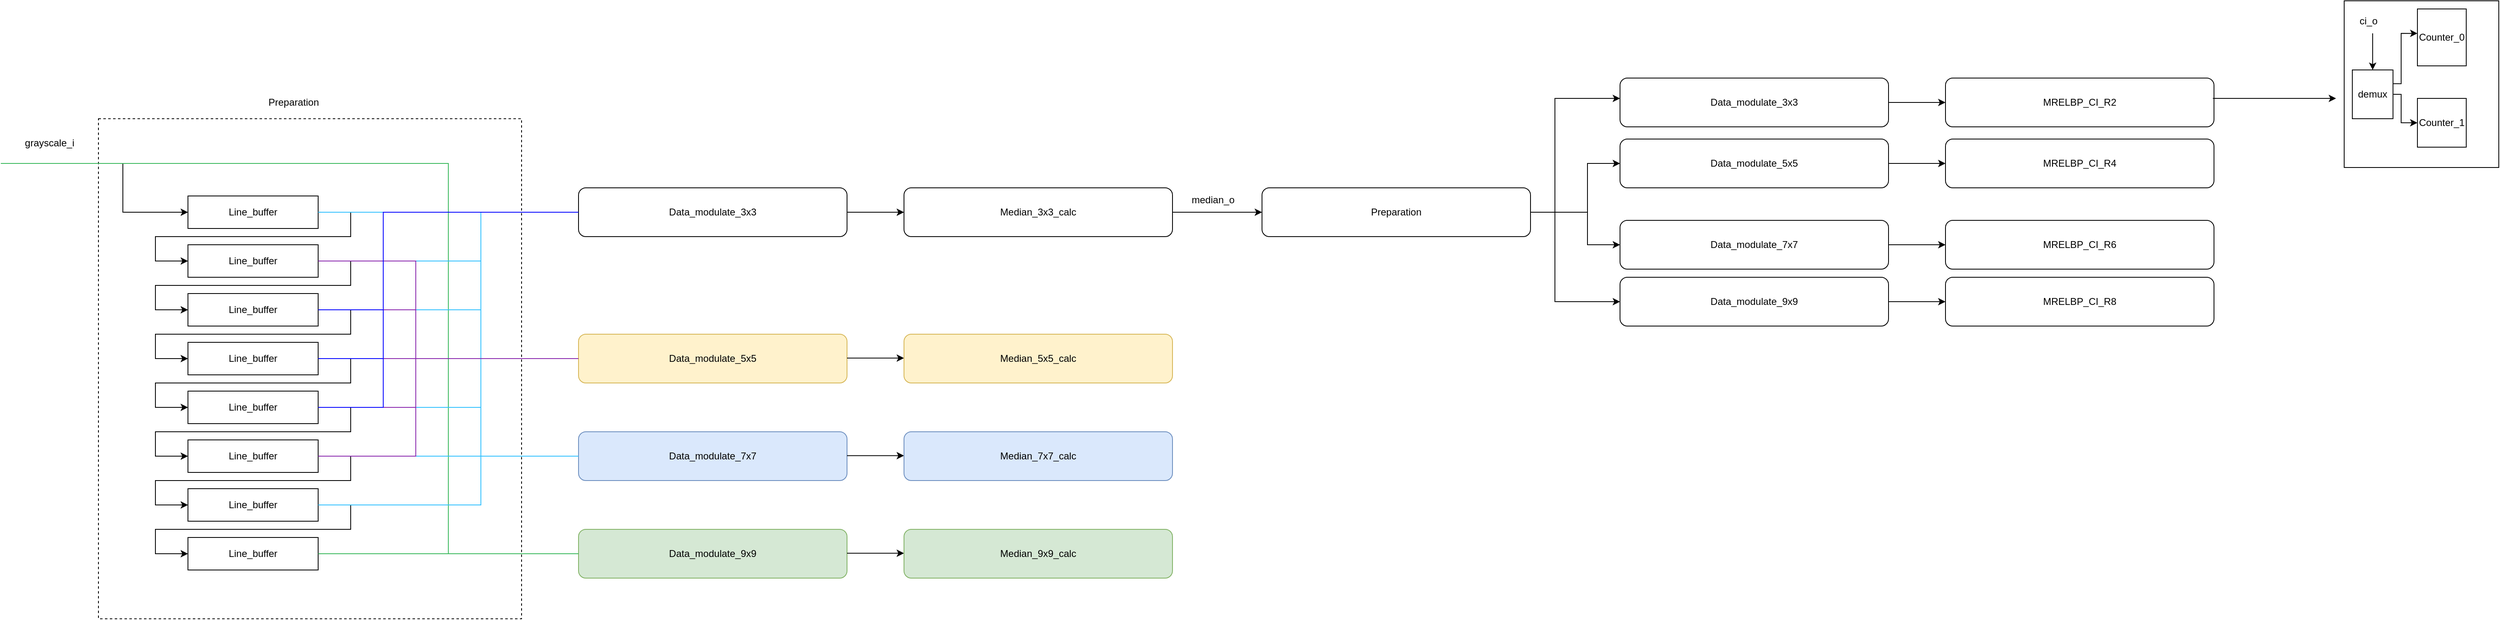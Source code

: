 <mxfile version="25.0.1">
  <diagram id="WNxnk0LURHfRbP0s7R7I" name="Page-1">
    <mxGraphModel dx="1687" dy="878" grid="1" gridSize="10" guides="1" tooltips="1" connect="1" arrows="1" fold="1" page="1" pageScale="1" pageWidth="850" pageHeight="1100" math="0" shadow="0">
      <root>
        <mxCell id="0" />
        <mxCell id="1" parent="0" />
        <mxCell id="juTCT_LNaGas9HXw3iLE-25" value="" style="rounded=0;whiteSpace=wrap;html=1;" vertex="1" parent="1">
          <mxGeometry x="2890" y="760" width="190" height="205" as="geometry" />
        </mxCell>
        <mxCell id="GmcOGzXTu3tJZgcI8re--47" value="" style="rounded=0;whiteSpace=wrap;html=1;dashed=1;" parent="1" vertex="1">
          <mxGeometry x="130" y="905" width="520" height="615" as="geometry" />
        </mxCell>
        <mxCell id="GmcOGzXTu3tJZgcI8re--1" value="grayscale_i" style="text;html=1;align=center;verticalAlign=middle;whiteSpace=wrap;rounded=0;" parent="1" vertex="1">
          <mxGeometry x="40" y="920" width="60" height="30" as="geometry" />
        </mxCell>
        <mxCell id="GmcOGzXTu3tJZgcI8re--2" value="Line_buffer" style="rounded=0;whiteSpace=wrap;html=1;" parent="1" vertex="1">
          <mxGeometry x="240" y="1000" width="160" height="40" as="geometry" />
        </mxCell>
        <mxCell id="GmcOGzXTu3tJZgcI8re--3" value="Line_buffer" style="rounded=0;whiteSpace=wrap;html=1;" parent="1" vertex="1">
          <mxGeometry x="240" y="1060" width="160" height="40" as="geometry" />
        </mxCell>
        <mxCell id="GmcOGzXTu3tJZgcI8re--4" value="Line_buffer" style="rounded=0;whiteSpace=wrap;html=1;" parent="1" vertex="1">
          <mxGeometry x="240" y="1120" width="160" height="40" as="geometry" />
        </mxCell>
        <mxCell id="GmcOGzXTu3tJZgcI8re--5" value="Line_buffer" style="rounded=0;whiteSpace=wrap;html=1;" parent="1" vertex="1">
          <mxGeometry x="240" y="1180" width="160" height="40" as="geometry" />
        </mxCell>
        <mxCell id="GmcOGzXTu3tJZgcI8re--6" value="Line_buffer" style="rounded=0;whiteSpace=wrap;html=1;" parent="1" vertex="1">
          <mxGeometry x="240" y="1240" width="160" height="40" as="geometry" />
        </mxCell>
        <mxCell id="GmcOGzXTu3tJZgcI8re--7" value="Line_buffer" style="rounded=0;whiteSpace=wrap;html=1;" parent="1" vertex="1">
          <mxGeometry x="240" y="1300" width="160" height="40" as="geometry" />
        </mxCell>
        <mxCell id="GmcOGzXTu3tJZgcI8re--8" value="Line_buffer" style="rounded=0;whiteSpace=wrap;html=1;" parent="1" vertex="1">
          <mxGeometry x="240" y="1360" width="160" height="40" as="geometry" />
        </mxCell>
        <mxCell id="GmcOGzXTu3tJZgcI8re--9" value="Line_buffer" style="rounded=0;whiteSpace=wrap;html=1;" parent="1" vertex="1">
          <mxGeometry x="240" y="1420" width="160" height="40" as="geometry" />
        </mxCell>
        <mxCell id="GmcOGzXTu3tJZgcI8re--10" value="" style="endArrow=classic;html=1;rounded=0;entryX=0;entryY=0.5;entryDx=0;entryDy=0;" parent="1" target="GmcOGzXTu3tJZgcI8re--2" edge="1">
          <mxGeometry width="50" height="50" relative="1" as="geometry">
            <mxPoint x="160" y="960" as="sourcePoint" />
            <mxPoint x="220" y="990" as="targetPoint" />
            <Array as="points">
              <mxPoint x="160" y="1020" />
            </Array>
          </mxGeometry>
        </mxCell>
        <mxCell id="GmcOGzXTu3tJZgcI8re--11" value="" style="endArrow=classic;html=1;rounded=0;exitX=1;exitY=0.5;exitDx=0;exitDy=0;entryX=0;entryY=0.5;entryDx=0;entryDy=0;" parent="1" source="GmcOGzXTu3tJZgcI8re--2" target="GmcOGzXTu3tJZgcI8re--3" edge="1">
          <mxGeometry width="50" height="50" relative="1" as="geometry">
            <mxPoint x="400" y="1060" as="sourcePoint" />
            <mxPoint x="450" y="1010" as="targetPoint" />
            <Array as="points">
              <mxPoint x="440" y="1020" />
              <mxPoint x="440" y="1050" />
              <mxPoint x="200" y="1050" />
              <mxPoint x="200" y="1080" />
            </Array>
          </mxGeometry>
        </mxCell>
        <mxCell id="GmcOGzXTu3tJZgcI8re--12" value="" style="endArrow=classic;html=1;rounded=0;exitX=1;exitY=0.5;exitDx=0;exitDy=0;entryX=0;entryY=0.5;entryDx=0;entryDy=0;" parent="1" source="GmcOGzXTu3tJZgcI8re--3" target="GmcOGzXTu3tJZgcI8re--4" edge="1">
          <mxGeometry width="50" height="50" relative="1" as="geometry">
            <mxPoint x="400" y="1130" as="sourcePoint" />
            <mxPoint x="450" y="1080" as="targetPoint" />
            <Array as="points">
              <mxPoint x="440" y="1080" />
              <mxPoint x="440" y="1110" />
              <mxPoint x="200" y="1110" />
              <mxPoint x="200" y="1140" />
            </Array>
          </mxGeometry>
        </mxCell>
        <mxCell id="GmcOGzXTu3tJZgcI8re--13" value="" style="endArrow=classic;html=1;rounded=0;exitX=1;exitY=0.5;exitDx=0;exitDy=0;entryX=0;entryY=0.5;entryDx=0;entryDy=0;" parent="1" edge="1">
          <mxGeometry width="50" height="50" relative="1" as="geometry">
            <mxPoint x="400" y="1140" as="sourcePoint" />
            <mxPoint x="240" y="1200" as="targetPoint" />
            <Array as="points">
              <mxPoint x="440" y="1140" />
              <mxPoint x="440" y="1170" />
              <mxPoint x="200" y="1170" />
              <mxPoint x="200" y="1200" />
            </Array>
          </mxGeometry>
        </mxCell>
        <mxCell id="GmcOGzXTu3tJZgcI8re--14" value="" style="endArrow=classic;html=1;rounded=0;exitX=1;exitY=0.5;exitDx=0;exitDy=0;entryX=0;entryY=0.5;entryDx=0;entryDy=0;" parent="1" edge="1">
          <mxGeometry width="50" height="50" relative="1" as="geometry">
            <mxPoint x="400" y="1200" as="sourcePoint" />
            <mxPoint x="240" y="1260" as="targetPoint" />
            <Array as="points">
              <mxPoint x="440" y="1200" />
              <mxPoint x="440" y="1230" />
              <mxPoint x="200" y="1230" />
              <mxPoint x="200" y="1260" />
            </Array>
          </mxGeometry>
        </mxCell>
        <mxCell id="GmcOGzXTu3tJZgcI8re--15" value="" style="endArrow=classic;html=1;rounded=0;exitX=1;exitY=0.5;exitDx=0;exitDy=0;entryX=0;entryY=0.5;entryDx=0;entryDy=0;" parent="1" edge="1">
          <mxGeometry width="50" height="50" relative="1" as="geometry">
            <mxPoint x="400" y="1260" as="sourcePoint" />
            <mxPoint x="240" y="1320" as="targetPoint" />
            <Array as="points">
              <mxPoint x="440" y="1260" />
              <mxPoint x="440" y="1290" />
              <mxPoint x="200" y="1290" />
              <mxPoint x="200" y="1320" />
            </Array>
          </mxGeometry>
        </mxCell>
        <mxCell id="GmcOGzXTu3tJZgcI8re--16" value="" style="endArrow=classic;html=1;rounded=0;exitX=1;exitY=0.5;exitDx=0;exitDy=0;entryX=0;entryY=0.5;entryDx=0;entryDy=0;" parent="1" edge="1">
          <mxGeometry width="50" height="50" relative="1" as="geometry">
            <mxPoint x="400" y="1320" as="sourcePoint" />
            <mxPoint x="240" y="1380" as="targetPoint" />
            <Array as="points">
              <mxPoint x="440" y="1320" />
              <mxPoint x="440" y="1350" />
              <mxPoint x="200" y="1350" />
              <mxPoint x="200" y="1380" />
            </Array>
          </mxGeometry>
        </mxCell>
        <mxCell id="GmcOGzXTu3tJZgcI8re--17" value="" style="endArrow=classic;html=1;rounded=0;exitX=1;exitY=0.5;exitDx=0;exitDy=0;entryX=0;entryY=0.5;entryDx=0;entryDy=0;" parent="1" edge="1">
          <mxGeometry width="50" height="50" relative="1" as="geometry">
            <mxPoint x="400" y="1380" as="sourcePoint" />
            <mxPoint x="240" y="1440" as="targetPoint" />
            <Array as="points">
              <mxPoint x="440" y="1380" />
              <mxPoint x="440" y="1410" />
              <mxPoint x="200" y="1410" />
              <mxPoint x="200" y="1440" />
            </Array>
          </mxGeometry>
        </mxCell>
        <mxCell id="GmcOGzXTu3tJZgcI8re--18" value="Data_modulate_3x3" style="rounded=1;whiteSpace=wrap;html=1;" parent="1" vertex="1">
          <mxGeometry x="720" y="990" width="330" height="60" as="geometry" />
        </mxCell>
        <mxCell id="GmcOGzXTu3tJZgcI8re--19" value="Data_modulate_5x5" style="rounded=1;whiteSpace=wrap;html=1;fillColor=#fff2cc;strokeColor=#d6b656;" parent="1" vertex="1">
          <mxGeometry x="720" y="1170" width="330" height="60" as="geometry" />
        </mxCell>
        <mxCell id="GmcOGzXTu3tJZgcI8re--20" value="Data_modulate_7x7" style="rounded=1;whiteSpace=wrap;html=1;fillColor=#dae8fc;strokeColor=#6c8ebf;" parent="1" vertex="1">
          <mxGeometry x="720" y="1290" width="330" height="60" as="geometry" />
        </mxCell>
        <mxCell id="GmcOGzXTu3tJZgcI8re--21" value="Data_modulate_9x9" style="rounded=1;whiteSpace=wrap;html=1;fillColor=#d5e8d4;strokeColor=#82b366;" parent="1" vertex="1">
          <mxGeometry x="720" y="1410" width="330" height="60" as="geometry" />
        </mxCell>
        <mxCell id="GmcOGzXTu3tJZgcI8re--22" value="" style="endArrow=none;html=1;rounded=0;entryX=0;entryY=0.5;entryDx=0;entryDy=0;exitX=1;exitY=0.5;exitDx=0;exitDy=0;fillColor=#f8cecc;strokeColor=#39B85B;" parent="1" source="GmcOGzXTu3tJZgcI8re--9" target="GmcOGzXTu3tJZgcI8re--21" edge="1">
          <mxGeometry width="50" height="50" relative="1" as="geometry">
            <mxPoint x="520" y="1380" as="sourcePoint" />
            <mxPoint x="570" y="1330" as="targetPoint" />
          </mxGeometry>
        </mxCell>
        <mxCell id="GmcOGzXTu3tJZgcI8re--23" value="" style="endArrow=none;html=1;rounded=0;entryX=1;entryY=0.5;entryDx=0;entryDy=0;fillColor=#f8cecc;strokeColor=#39B85B;" parent="1" target="GmcOGzXTu3tJZgcI8re--8" edge="1">
          <mxGeometry width="50" height="50" relative="1" as="geometry">
            <mxPoint x="560" y="1440" as="sourcePoint" />
            <mxPoint x="610" y="1330" as="targetPoint" />
            <Array as="points">
              <mxPoint x="560" y="1380" />
            </Array>
          </mxGeometry>
        </mxCell>
        <mxCell id="GmcOGzXTu3tJZgcI8re--24" value="" style="endArrow=none;html=1;rounded=0;entryX=1;entryY=0.5;entryDx=0;entryDy=0;fillColor=#f8cecc;strokeColor=#39B85B;" parent="1" target="GmcOGzXTu3tJZgcI8re--7" edge="1">
          <mxGeometry width="50" height="50" relative="1" as="geometry">
            <mxPoint x="560" y="1440" as="sourcePoint" />
            <mxPoint x="400" y="1380" as="targetPoint" />
            <Array as="points">
              <mxPoint x="560" y="1320" />
            </Array>
          </mxGeometry>
        </mxCell>
        <mxCell id="GmcOGzXTu3tJZgcI8re--25" value="" style="endArrow=none;html=1;rounded=0;entryX=1;entryY=0.5;entryDx=0;entryDy=0;fillColor=#f8cecc;strokeColor=#39B85B;" parent="1" target="GmcOGzXTu3tJZgcI8re--6" edge="1">
          <mxGeometry width="50" height="50" relative="1" as="geometry">
            <mxPoint x="560" y="1440" as="sourcePoint" />
            <mxPoint x="400" y="1320" as="targetPoint" />
            <Array as="points">
              <mxPoint x="560" y="1260" />
            </Array>
          </mxGeometry>
        </mxCell>
        <mxCell id="GmcOGzXTu3tJZgcI8re--26" value="" style="endArrow=none;html=1;rounded=0;entryX=1;entryY=0.5;entryDx=0;entryDy=0;fillColor=#f8cecc;strokeColor=#39B85B;" parent="1" target="GmcOGzXTu3tJZgcI8re--5" edge="1">
          <mxGeometry width="50" height="50" relative="1" as="geometry">
            <mxPoint x="560" y="1440" as="sourcePoint" />
            <mxPoint x="400" y="1260" as="targetPoint" />
            <Array as="points">
              <mxPoint x="560" y="1200" />
            </Array>
          </mxGeometry>
        </mxCell>
        <mxCell id="GmcOGzXTu3tJZgcI8re--27" value="" style="endArrow=none;html=1;rounded=0;entryX=1;entryY=0.5;entryDx=0;entryDy=0;fillColor=#f8cecc;strokeColor=#39B85B;" parent="1" target="GmcOGzXTu3tJZgcI8re--4" edge="1">
          <mxGeometry width="50" height="50" relative="1" as="geometry">
            <mxPoint x="560" y="1440" as="sourcePoint" />
            <mxPoint x="400" y="1200" as="targetPoint" />
            <Array as="points">
              <mxPoint x="560" y="1140" />
            </Array>
          </mxGeometry>
        </mxCell>
        <mxCell id="GmcOGzXTu3tJZgcI8re--28" value="" style="endArrow=none;html=1;rounded=0;entryX=1;entryY=0.5;entryDx=0;entryDy=0;fillColor=#f8cecc;strokeColor=#39B85B;" parent="1" target="GmcOGzXTu3tJZgcI8re--3" edge="1">
          <mxGeometry width="50" height="50" relative="1" as="geometry">
            <mxPoint x="560" y="1440" as="sourcePoint" />
            <mxPoint x="400" y="1140" as="targetPoint" />
            <Array as="points">
              <mxPoint x="560" y="1080" />
            </Array>
          </mxGeometry>
        </mxCell>
        <mxCell id="GmcOGzXTu3tJZgcI8re--29" value="" style="endArrow=none;html=1;rounded=0;entryX=1;entryY=0.5;entryDx=0;entryDy=0;fillColor=#f8cecc;strokeColor=#39B85B;" parent="1" target="GmcOGzXTu3tJZgcI8re--2" edge="1">
          <mxGeometry width="50" height="50" relative="1" as="geometry">
            <mxPoint x="560" y="1440" as="sourcePoint" />
            <mxPoint x="400" y="1080" as="targetPoint" />
            <Array as="points">
              <mxPoint x="560" y="1020" />
            </Array>
          </mxGeometry>
        </mxCell>
        <mxCell id="GmcOGzXTu3tJZgcI8re--30" value="" style="endArrow=none;html=1;rounded=0;fillColor=#f8cecc;strokeColor=#39B85B;" parent="1" edge="1">
          <mxGeometry width="50" height="50" relative="1" as="geometry">
            <mxPoint x="560" y="1440" as="sourcePoint" />
            <mxPoint x="10" y="960" as="targetPoint" />
            <Array as="points">
              <mxPoint x="560" y="960" />
            </Array>
          </mxGeometry>
        </mxCell>
        <mxCell id="GmcOGzXTu3tJZgcI8re--31" value="" style="endArrow=none;html=1;rounded=0;exitX=1;exitY=0.5;exitDx=0;exitDy=0;entryX=0;entryY=0.5;entryDx=0;entryDy=0;strokeColor=#2EC0FF;" parent="1" source="GmcOGzXTu3tJZgcI8re--8" target="GmcOGzXTu3tJZgcI8re--20" edge="1">
          <mxGeometry width="50" height="50" relative="1" as="geometry">
            <mxPoint x="670" y="1360" as="sourcePoint" />
            <mxPoint x="720" y="1310" as="targetPoint" />
            <Array as="points">
              <mxPoint x="600" y="1380" />
              <mxPoint x="600" y="1320" />
            </Array>
          </mxGeometry>
        </mxCell>
        <mxCell id="GmcOGzXTu3tJZgcI8re--32" value="" style="endArrow=none;html=1;rounded=0;exitX=1;exitY=0.5;exitDx=0;exitDy=0;entryX=0;entryY=0.5;entryDx=0;entryDy=0;strokeColor=#2EC0FF;" parent="1" source="GmcOGzXTu3tJZgcI8re--7" target="GmcOGzXTu3tJZgcI8re--20" edge="1">
          <mxGeometry width="50" height="50" relative="1" as="geometry">
            <mxPoint x="590" y="1310" as="sourcePoint" />
            <mxPoint x="640" y="1260" as="targetPoint" />
          </mxGeometry>
        </mxCell>
        <mxCell id="GmcOGzXTu3tJZgcI8re--33" value="" style="endArrow=none;html=1;rounded=0;exitX=1;exitY=0.5;exitDx=0;exitDy=0;entryX=0;entryY=0.5;entryDx=0;entryDy=0;strokeColor=#2EC0FF;" parent="1" source="GmcOGzXTu3tJZgcI8re--6" target="GmcOGzXTu3tJZgcI8re--20" edge="1">
          <mxGeometry width="50" height="50" relative="1" as="geometry">
            <mxPoint x="620" y="1280" as="sourcePoint" />
            <mxPoint x="670" y="1230" as="targetPoint" />
            <Array as="points">
              <mxPoint x="600" y="1260" />
              <mxPoint x="600" y="1320" />
            </Array>
          </mxGeometry>
        </mxCell>
        <mxCell id="GmcOGzXTu3tJZgcI8re--34" value="" style="endArrow=none;html=1;rounded=0;exitX=1;exitY=0.5;exitDx=0;exitDy=0;entryX=0;entryY=0.5;entryDx=0;entryDy=0;strokeColor=#2EC0FF;" parent="1" source="GmcOGzXTu3tJZgcI8re--5" edge="1">
          <mxGeometry width="50" height="50" relative="1" as="geometry">
            <mxPoint x="400" y="1260" as="sourcePoint" />
            <mxPoint x="720" y="1320" as="targetPoint" />
            <Array as="points">
              <mxPoint x="600" y="1200" />
              <mxPoint x="600" y="1320" />
            </Array>
          </mxGeometry>
        </mxCell>
        <mxCell id="GmcOGzXTu3tJZgcI8re--35" value="" style="endArrow=none;html=1;rounded=0;exitX=1;exitY=0.5;exitDx=0;exitDy=0;entryX=0;entryY=0.5;entryDx=0;entryDy=0;strokeColor=#2EC0FF;" parent="1" source="GmcOGzXTu3tJZgcI8re--4" edge="1">
          <mxGeometry width="50" height="50" relative="1" as="geometry">
            <mxPoint x="400" y="1200" as="sourcePoint" />
            <mxPoint x="720" y="1320" as="targetPoint" />
            <Array as="points">
              <mxPoint x="600" y="1140" />
              <mxPoint x="600" y="1320" />
            </Array>
          </mxGeometry>
        </mxCell>
        <mxCell id="GmcOGzXTu3tJZgcI8re--36" value="" style="endArrow=none;html=1;rounded=0;entryX=0;entryY=0.5;entryDx=0;entryDy=0;exitX=1;exitY=0.5;exitDx=0;exitDy=0;strokeColor=#2EC0FF;" parent="1" source="GmcOGzXTu3tJZgcI8re--3" edge="1">
          <mxGeometry width="50" height="50" relative="1" as="geometry">
            <mxPoint x="410" y="1080" as="sourcePoint" />
            <mxPoint x="720" y="1320" as="targetPoint" />
            <Array as="points">
              <mxPoint x="600" y="1080" />
              <mxPoint x="600" y="1320" />
            </Array>
          </mxGeometry>
        </mxCell>
        <mxCell id="GmcOGzXTu3tJZgcI8re--37" value="" style="endArrow=none;html=1;rounded=0;entryX=0;entryY=0.5;entryDx=0;entryDy=0;exitX=1;exitY=0.5;exitDx=0;exitDy=0;strokeColor=#2EC0FF;" parent="1" source="GmcOGzXTu3tJZgcI8re--2" edge="1">
          <mxGeometry width="50" height="50" relative="1" as="geometry">
            <mxPoint x="400" y="1080" as="sourcePoint" />
            <mxPoint x="720" y="1320" as="targetPoint" />
            <Array as="points">
              <mxPoint x="600" y="1020" />
              <mxPoint x="600" y="1320" />
            </Array>
          </mxGeometry>
        </mxCell>
        <mxCell id="GmcOGzXTu3tJZgcI8re--38" value="" style="endArrow=none;html=1;rounded=0;entryX=0;entryY=0.5;entryDx=0;entryDy=0;exitX=1;exitY=0.5;exitDx=0;exitDy=0;strokeColor=#8825ad;" parent="1" source="GmcOGzXTu3tJZgcI8re--7" target="GmcOGzXTu3tJZgcI8re--19" edge="1">
          <mxGeometry width="50" height="50" relative="1" as="geometry">
            <mxPoint x="590" y="1270" as="sourcePoint" />
            <mxPoint x="640" y="1220" as="targetPoint" />
            <Array as="points">
              <mxPoint x="520" y="1320" />
              <mxPoint x="520" y="1200" />
            </Array>
          </mxGeometry>
        </mxCell>
        <mxCell id="GmcOGzXTu3tJZgcI8re--39" value="" style="endArrow=none;html=1;rounded=0;entryX=0;entryY=0.5;entryDx=0;entryDy=0;exitX=1;exitY=0.5;exitDx=0;exitDy=0;strokeColor=#8825ad;" parent="1" source="GmcOGzXTu3tJZgcI8re--5" target="GmcOGzXTu3tJZgcI8re--19" edge="1">
          <mxGeometry width="50" height="50" relative="1" as="geometry">
            <mxPoint x="620" y="1280" as="sourcePoint" />
            <mxPoint x="670" y="1230" as="targetPoint" />
          </mxGeometry>
        </mxCell>
        <mxCell id="GmcOGzXTu3tJZgcI8re--40" value="" style="endArrow=none;html=1;rounded=0;entryX=0;entryY=0.5;entryDx=0;entryDy=0;exitX=1;exitY=0.5;exitDx=0;exitDy=0;strokeColor=#8825ad;" parent="1" source="GmcOGzXTu3tJZgcI8re--6" target="GmcOGzXTu3tJZgcI8re--19" edge="1">
          <mxGeometry width="50" height="50" relative="1" as="geometry">
            <mxPoint x="480" y="1380" as="sourcePoint" />
            <mxPoint x="530" y="1330" as="targetPoint" />
            <Array as="points">
              <mxPoint x="520" y="1260" />
              <mxPoint x="520" y="1200" />
            </Array>
          </mxGeometry>
        </mxCell>
        <mxCell id="GmcOGzXTu3tJZgcI8re--41" value="" style="endArrow=none;html=1;rounded=0;exitX=1;exitY=0.5;exitDx=0;exitDy=0;entryX=0;entryY=0.5;entryDx=0;entryDy=0;strokeColor=#8825ad;" parent="1" source="GmcOGzXTu3tJZgcI8re--4" target="GmcOGzXTu3tJZgcI8re--19" edge="1">
          <mxGeometry width="50" height="50" relative="1" as="geometry">
            <mxPoint x="400" y="1140" as="sourcePoint" />
            <mxPoint x="570" y="1110" as="targetPoint" />
            <Array as="points">
              <mxPoint x="520" y="1140" />
              <mxPoint x="520" y="1200" />
            </Array>
          </mxGeometry>
        </mxCell>
        <mxCell id="GmcOGzXTu3tJZgcI8re--42" value="" style="endArrow=none;html=1;rounded=0;entryX=0;entryY=0.5;entryDx=0;entryDy=0;exitX=1;exitY=0.5;exitDx=0;exitDy=0;strokeColor=#8825ad;" parent="1" source="GmcOGzXTu3tJZgcI8re--3" target="GmcOGzXTu3tJZgcI8re--19" edge="1">
          <mxGeometry width="50" height="50" relative="1" as="geometry">
            <mxPoint x="510" y="1240" as="sourcePoint" />
            <mxPoint x="560" y="1190" as="targetPoint" />
            <Array as="points">
              <mxPoint x="520" y="1080" />
              <mxPoint x="520" y="1200" />
            </Array>
          </mxGeometry>
        </mxCell>
        <mxCell id="GmcOGzXTu3tJZgcI8re--43" value="" style="endArrow=none;html=1;rounded=0;entryX=0;entryY=0.5;entryDx=0;entryDy=0;exitX=1;exitY=0.5;exitDx=0;exitDy=0;fillColor=#f8cecc;strokeColor=#0000FF;" parent="1" source="GmcOGzXTu3tJZgcI8re--6" target="GmcOGzXTu3tJZgcI8re--18" edge="1">
          <mxGeometry width="50" height="50" relative="1" as="geometry">
            <mxPoint x="660" y="1090" as="sourcePoint" />
            <mxPoint x="710" y="1040" as="targetPoint" />
            <Array as="points">
              <mxPoint x="440" y="1260" />
              <mxPoint x="480" y="1260" />
              <mxPoint x="480" y="1020" />
            </Array>
          </mxGeometry>
        </mxCell>
        <mxCell id="GmcOGzXTu3tJZgcI8re--44" value="" style="endArrow=none;html=1;rounded=0;entryX=0;entryY=0.5;entryDx=0;entryDy=0;fillColor=#f8cecc;strokeColor=#0000FF;exitX=1;exitY=0.5;exitDx=0;exitDy=0;" parent="1" source="GmcOGzXTu3tJZgcI8re--5" target="GmcOGzXTu3tJZgcI8re--18" edge="1">
          <mxGeometry width="50" height="50" relative="1" as="geometry">
            <mxPoint x="470" y="1110" as="sourcePoint" />
            <mxPoint x="580" y="1090" as="targetPoint" />
            <Array as="points">
              <mxPoint x="480" y="1200" />
              <mxPoint x="480" y="1020" />
            </Array>
          </mxGeometry>
        </mxCell>
        <mxCell id="GmcOGzXTu3tJZgcI8re--45" value="" style="endArrow=none;html=1;rounded=0;entryX=0;entryY=0.5;entryDx=0;entryDy=0;exitX=1;exitY=0.5;exitDx=0;exitDy=0;fillColor=#f8cecc;strokeColor=#0000FF;" parent="1" source="GmcOGzXTu3tJZgcI8re--4" target="GmcOGzXTu3tJZgcI8re--18" edge="1">
          <mxGeometry width="50" height="50" relative="1" as="geometry">
            <mxPoint x="530" y="1140" as="sourcePoint" />
            <mxPoint x="580" y="1090" as="targetPoint" />
            <Array as="points">
              <mxPoint x="480" y="1140" />
              <mxPoint x="480" y="1020" />
            </Array>
          </mxGeometry>
        </mxCell>
        <mxCell id="GmcOGzXTu3tJZgcI8re--48" value="Preparation" style="text;html=1;align=center;verticalAlign=middle;whiteSpace=wrap;rounded=0;" parent="1" vertex="1">
          <mxGeometry x="340" y="870" width="60" height="30" as="geometry" />
        </mxCell>
        <mxCell id="GmcOGzXTu3tJZgcI8re--49" value="" style="endArrow=classic;html=1;rounded=0;exitX=1;exitY=0.5;exitDx=0;exitDy=0;" parent="1" source="GmcOGzXTu3tJZgcI8re--18" edge="1">
          <mxGeometry width="50" height="50" relative="1" as="geometry">
            <mxPoint x="1130" y="1060" as="sourcePoint" />
            <mxPoint x="1120" y="1020" as="targetPoint" />
          </mxGeometry>
        </mxCell>
        <mxCell id="GmcOGzXTu3tJZgcI8re--53" value="" style="endArrow=classic;html=1;rounded=0;exitX=1;exitY=0.5;exitDx=0;exitDy=0;" parent="1" edge="1">
          <mxGeometry width="50" height="50" relative="1" as="geometry">
            <mxPoint x="1050" y="1199.41" as="sourcePoint" />
            <mxPoint x="1120" y="1199.41" as="targetPoint" />
          </mxGeometry>
        </mxCell>
        <mxCell id="GmcOGzXTu3tJZgcI8re--54" value="" style="endArrow=classic;html=1;rounded=0;exitX=1;exitY=0.5;exitDx=0;exitDy=0;" parent="1" edge="1">
          <mxGeometry width="50" height="50" relative="1" as="geometry">
            <mxPoint x="1050" y="1319.41" as="sourcePoint" />
            <mxPoint x="1120" y="1319.41" as="targetPoint" />
          </mxGeometry>
        </mxCell>
        <mxCell id="GmcOGzXTu3tJZgcI8re--55" value="" style="endArrow=classic;html=1;rounded=0;exitX=1;exitY=0.5;exitDx=0;exitDy=0;" parent="1" edge="1">
          <mxGeometry width="50" height="50" relative="1" as="geometry">
            <mxPoint x="1050" y="1439.41" as="sourcePoint" />
            <mxPoint x="1120" y="1439.41" as="targetPoint" />
          </mxGeometry>
        </mxCell>
        <mxCell id="GmcOGzXTu3tJZgcI8re--56" value="Median_3x3_calc" style="rounded=1;whiteSpace=wrap;html=1;" parent="1" vertex="1">
          <mxGeometry x="1120" y="990" width="330" height="60" as="geometry" />
        </mxCell>
        <mxCell id="GmcOGzXTu3tJZgcI8re--57" value="Median_5x5_calc" style="rounded=1;whiteSpace=wrap;html=1;fillColor=#fff2cc;strokeColor=#d6b656;" parent="1" vertex="1">
          <mxGeometry x="1120" y="1170" width="330" height="60" as="geometry" />
        </mxCell>
        <mxCell id="GmcOGzXTu3tJZgcI8re--58" value="Median_7x7_calc" style="rounded=1;whiteSpace=wrap;html=1;fillColor=#dae8fc;strokeColor=#6c8ebf;" parent="1" vertex="1">
          <mxGeometry x="1120" y="1290" width="330" height="60" as="geometry" />
        </mxCell>
        <mxCell id="GmcOGzXTu3tJZgcI8re--59" value="Median_9x9_calc" style="rounded=1;whiteSpace=wrap;html=1;fillColor=#d5e8d4;strokeColor=#82b366;" parent="1" vertex="1">
          <mxGeometry x="1120" y="1410" width="330" height="60" as="geometry" />
        </mxCell>
        <mxCell id="GmcOGzXTu3tJZgcI8re--61" value="" style="endArrow=classic;html=1;rounded=0;exitX=1;exitY=0.5;exitDx=0;exitDy=0;" parent="1" source="GmcOGzXTu3tJZgcI8re--56" edge="1">
          <mxGeometry width="50" height="50" relative="1" as="geometry">
            <mxPoint x="1530" y="1090" as="sourcePoint" />
            <mxPoint x="1560" y="1020" as="targetPoint" />
          </mxGeometry>
        </mxCell>
        <mxCell id="GmcOGzXTu3tJZgcI8re--62" value="Preparation" style="rounded=1;whiteSpace=wrap;html=1;" parent="1" vertex="1">
          <mxGeometry x="1560" y="990" width="330" height="60" as="geometry" />
        </mxCell>
        <mxCell id="GmcOGzXTu3tJZgcI8re--63" value="" style="endArrow=classic;html=1;rounded=0;exitX=1;exitY=0.5;exitDx=0;exitDy=0;" parent="1" source="GmcOGzXTu3tJZgcI8re--62" edge="1">
          <mxGeometry width="50" height="50" relative="1" as="geometry">
            <mxPoint x="1940" y="980" as="sourcePoint" />
            <mxPoint x="2000" y="880" as="targetPoint" />
            <Array as="points">
              <mxPoint x="1920" y="1020" />
              <mxPoint x="1920" y="880" />
            </Array>
          </mxGeometry>
        </mxCell>
        <mxCell id="GmcOGzXTu3tJZgcI8re--64" value="" style="endArrow=classic;html=1;rounded=0;exitX=1;exitY=0.5;exitDx=0;exitDy=0;" parent="1" source="GmcOGzXTu3tJZgcI8re--62" edge="1">
          <mxGeometry width="50" height="50" relative="1" as="geometry">
            <mxPoint x="1930" y="1060" as="sourcePoint" />
            <mxPoint x="2000" y="1060" as="targetPoint" />
            <Array as="points">
              <mxPoint x="1960" y="1020" />
              <mxPoint x="1960" y="1060" />
            </Array>
          </mxGeometry>
        </mxCell>
        <mxCell id="GmcOGzXTu3tJZgcI8re--65" value="" style="endArrow=classic;html=1;rounded=0;exitX=1;exitY=0.5;exitDx=0;exitDy=0;" parent="1" source="GmcOGzXTu3tJZgcI8re--62" edge="1">
          <mxGeometry width="50" height="50" relative="1" as="geometry">
            <mxPoint x="1940" y="1080" as="sourcePoint" />
            <mxPoint x="2000" y="1130" as="targetPoint" />
            <Array as="points">
              <mxPoint x="1920" y="1020" />
              <mxPoint x="1920" y="1130" />
            </Array>
          </mxGeometry>
        </mxCell>
        <mxCell id="GmcOGzXTu3tJZgcI8re--66" value="" style="endArrow=classic;html=1;rounded=0;exitX=1;exitY=0.5;exitDx=0;exitDy=0;" parent="1" source="GmcOGzXTu3tJZgcI8re--62" edge="1">
          <mxGeometry width="50" height="50" relative="1" as="geometry">
            <mxPoint x="1980" y="1090" as="sourcePoint" />
            <mxPoint x="2000" y="960" as="targetPoint" />
            <Array as="points">
              <mxPoint x="1960" y="1020" />
              <mxPoint x="1960" y="960" />
            </Array>
          </mxGeometry>
        </mxCell>
        <mxCell id="GmcOGzXTu3tJZgcI8re--67" value="Data_modulate_3x3" style="rounded=1;whiteSpace=wrap;html=1;" parent="1" vertex="1">
          <mxGeometry x="2000" y="855" width="330" height="60" as="geometry" />
        </mxCell>
        <mxCell id="GmcOGzXTu3tJZgcI8re--68" value="Data_modulate_5x5" style="rounded=1;whiteSpace=wrap;html=1;" parent="1" vertex="1">
          <mxGeometry x="2000" y="930" width="330" height="60" as="geometry" />
        </mxCell>
        <mxCell id="GmcOGzXTu3tJZgcI8re--69" value="Data_modulate_7x7" style="rounded=1;whiteSpace=wrap;html=1;" parent="1" vertex="1">
          <mxGeometry x="2000" y="1030" width="330" height="60" as="geometry" />
        </mxCell>
        <mxCell id="GmcOGzXTu3tJZgcI8re--70" value="Data_modulate_9x9" style="rounded=1;whiteSpace=wrap;html=1;" parent="1" vertex="1">
          <mxGeometry x="2000" y="1100" width="330" height="60" as="geometry" />
        </mxCell>
        <mxCell id="GmcOGzXTu3tJZgcI8re--76" value="" style="endArrow=classic;html=1;rounded=0;exitX=1;exitY=0.5;exitDx=0;exitDy=0;" parent="1" source="GmcOGzXTu3tJZgcI8re--67" edge="1">
          <mxGeometry width="50" height="50" relative="1" as="geometry">
            <mxPoint x="2390" y="980" as="sourcePoint" />
            <mxPoint x="2400" y="885" as="targetPoint" />
          </mxGeometry>
        </mxCell>
        <mxCell id="GmcOGzXTu3tJZgcI8re--77" value="MRELBP_CI_R2" style="rounded=1;whiteSpace=wrap;html=1;" parent="1" vertex="1">
          <mxGeometry x="2400" y="855" width="330" height="60" as="geometry" />
        </mxCell>
        <mxCell id="GmcOGzXTu3tJZgcI8re--78" value="" style="endArrow=classic;html=1;rounded=0;exitX=1;exitY=0.5;exitDx=0;exitDy=0;" parent="1" edge="1">
          <mxGeometry width="50" height="50" relative="1" as="geometry">
            <mxPoint x="2330" y="960" as="sourcePoint" />
            <mxPoint x="2400" y="960" as="targetPoint" />
          </mxGeometry>
        </mxCell>
        <mxCell id="GmcOGzXTu3tJZgcI8re--79" value="MRELBP_CI_R4" style="rounded=1;whiteSpace=wrap;html=1;" parent="1" vertex="1">
          <mxGeometry x="2400" y="930" width="330" height="60" as="geometry" />
        </mxCell>
        <mxCell id="GmcOGzXTu3tJZgcI8re--80" value="" style="endArrow=classic;html=1;rounded=0;exitX=1;exitY=0.5;exitDx=0;exitDy=0;" parent="1" edge="1">
          <mxGeometry width="50" height="50" relative="1" as="geometry">
            <mxPoint x="2330" y="1060" as="sourcePoint" />
            <mxPoint x="2400" y="1060" as="targetPoint" />
          </mxGeometry>
        </mxCell>
        <mxCell id="GmcOGzXTu3tJZgcI8re--81" value="MRELBP_CI_R6" style="rounded=1;whiteSpace=wrap;html=1;" parent="1" vertex="1">
          <mxGeometry x="2400" y="1030" width="330" height="60" as="geometry" />
        </mxCell>
        <mxCell id="GmcOGzXTu3tJZgcI8re--82" value="" style="endArrow=classic;html=1;rounded=0;exitX=1;exitY=0.5;exitDx=0;exitDy=0;" parent="1" edge="1">
          <mxGeometry width="50" height="50" relative="1" as="geometry">
            <mxPoint x="2330" y="1130" as="sourcePoint" />
            <mxPoint x="2400" y="1130" as="targetPoint" />
          </mxGeometry>
        </mxCell>
        <mxCell id="GmcOGzXTu3tJZgcI8re--83" value="MRELBP_CI_R8" style="rounded=1;whiteSpace=wrap;html=1;" parent="1" vertex="1">
          <mxGeometry x="2400" y="1100" width="330" height="60" as="geometry" />
        </mxCell>
        <mxCell id="GmcOGzXTu3tJZgcI8re--84" value="median_o" style="text;html=1;align=center;verticalAlign=middle;whiteSpace=wrap;rounded=0;" parent="1" vertex="1">
          <mxGeometry x="1470" y="990" width="60" height="30" as="geometry" />
        </mxCell>
        <mxCell id="juTCT_LNaGas9HXw3iLE-1" value="" style="endArrow=classic;html=1;rounded=0;exitX=0.996;exitY=0.417;exitDx=0;exitDy=0;exitPerimeter=0;" edge="1" parent="1" source="GmcOGzXTu3tJZgcI8re--77">
          <mxGeometry width="50" height="50" relative="1" as="geometry">
            <mxPoint x="2860" y="890" as="sourcePoint" />
            <mxPoint x="2880" y="880" as="targetPoint" />
          </mxGeometry>
        </mxCell>
        <mxCell id="juTCT_LNaGas9HXw3iLE-10" value="Counter_0" style="rounded=0;whiteSpace=wrap;html=1;" vertex="1" parent="1">
          <mxGeometry x="2980" y="770" width="60" height="70" as="geometry" />
        </mxCell>
        <mxCell id="juTCT_LNaGas9HXw3iLE-11" value="Counter_1" style="rounded=0;whiteSpace=wrap;html=1;" vertex="1" parent="1">
          <mxGeometry x="2980" y="880" width="60" height="60" as="geometry" />
        </mxCell>
        <mxCell id="juTCT_LNaGas9HXw3iLE-19" value="demux" style="rounded=0;whiteSpace=wrap;html=1;" vertex="1" parent="1">
          <mxGeometry x="2900" y="845" width="50" height="60" as="geometry" />
        </mxCell>
        <mxCell id="juTCT_LNaGas9HXw3iLE-20" value="" style="endArrow=classic;html=1;rounded=0;entryX=0.5;entryY=0;entryDx=0;entryDy=0;" edge="1" parent="1" target="juTCT_LNaGas9HXw3iLE-19">
          <mxGeometry width="50" height="50" relative="1" as="geometry">
            <mxPoint x="2925" y="800" as="sourcePoint" />
            <mxPoint x="2950" y="760" as="targetPoint" />
          </mxGeometry>
        </mxCell>
        <mxCell id="juTCT_LNaGas9HXw3iLE-21" value="ci_o" style="text;html=1;align=center;verticalAlign=middle;whiteSpace=wrap;rounded=0;" vertex="1" parent="1">
          <mxGeometry x="2890" y="770" width="60" height="30" as="geometry" />
        </mxCell>
        <mxCell id="juTCT_LNaGas9HXw3iLE-22" value="" style="endArrow=classic;html=1;rounded=0;exitX=1.006;exitY=0.282;exitDx=0;exitDy=0;exitPerimeter=0;entryX=0.001;entryY=0.43;entryDx=0;entryDy=0;entryPerimeter=0;" edge="1" parent="1" source="juTCT_LNaGas9HXw3iLE-19" target="juTCT_LNaGas9HXw3iLE-10">
          <mxGeometry width="50" height="50" relative="1" as="geometry">
            <mxPoint x="2960" y="880" as="sourcePoint" />
            <mxPoint x="3010" y="830" as="targetPoint" />
            <Array as="points">
              <mxPoint x="2960" y="862" />
              <mxPoint x="2960" y="800" />
            </Array>
          </mxGeometry>
        </mxCell>
        <mxCell id="juTCT_LNaGas9HXw3iLE-24" value="" style="endArrow=classic;html=1;rounded=0;entryX=0;entryY=0.5;entryDx=0;entryDy=0;exitX=1;exitY=0.5;exitDx=0;exitDy=0;" edge="1" parent="1" source="juTCT_LNaGas9HXw3iLE-19" target="juTCT_LNaGas9HXw3iLE-11">
          <mxGeometry width="50" height="50" relative="1" as="geometry">
            <mxPoint x="2970" y="900" as="sourcePoint" />
            <mxPoint x="3020" y="850" as="targetPoint" />
            <Array as="points">
              <mxPoint x="2960" y="875" />
              <mxPoint x="2960" y="910" />
            </Array>
          </mxGeometry>
        </mxCell>
      </root>
    </mxGraphModel>
  </diagram>
</mxfile>
